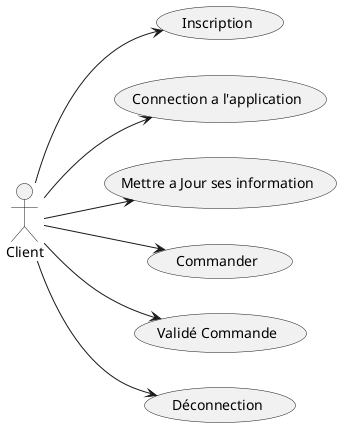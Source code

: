 @startuml DiagrammeCasdutilisation
left to right direction

:Client: -->(Inscription)
:Client: -->(Connection a l'application)
:Client: -->(Mettre a Jour ses information)
:Client: -->(Commander)
:Client: -->(Validé Commande)
:Client: -->(Déconnection)

@enduml